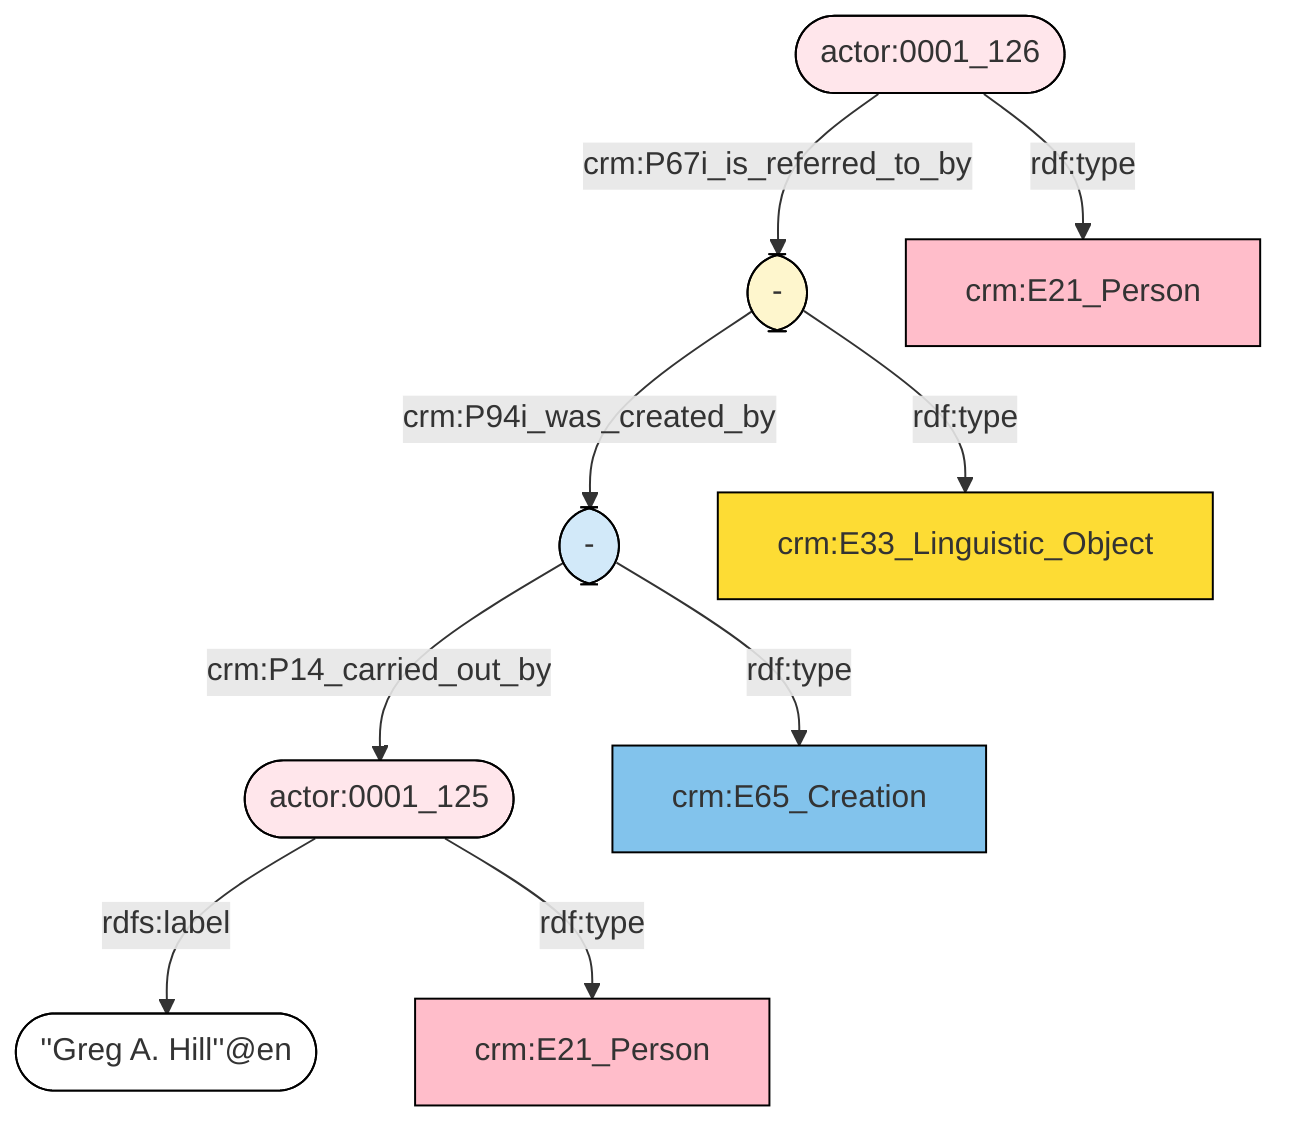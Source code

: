 flowchart TD
classDef Literal fill:#ffffff,stroke:#000000;
classDef Literal_URI fill:,stroke:;
classDef E1_CRM_Entity fill:#ffffff,stroke:#000000;
classDef E1_CRM_Entity_URI fill:#ffffff,stroke:#000000;
classDef E2_Temporal_Entity fill:#82c3ec,stroke:#000000;
classDef E2_Temporal_Entity_URI fill:#d2e9f9,stroke:#000000;
classDef E55_Type fill:#fab565,stroke:#000000;
classDef E55_Type_URI fill:#fde7ce,stroke:#000000;
classDef E52_Time-Span fill:#86bcc8,stroke:#000000;
classDef E52_Time-Span_URI fill:#dcebef,stroke:#000000;
classDef E41_Appellation fill:#fef3ba,stroke:#000000;
classDef E41_Appellation_URI fill:#fffae6,stroke:#000000;
classDef E53_Place fill:#94cc7d,stroke:#000000;
classDef E53_Place_URI fill:#e1f1da,stroke:#000000;
classDef E77_Persistent_Item fill:#ffffff,stroke:#000000;
classDef E77_Persistent_Item_URI fill:#ffffff,stroke:#000000;
classDef E28_Conceptual_Object fill:#fddc34,stroke:#000000;
classDef E28_Conceptual_Object_URI fill:#fef6cd,stroke:#000000;
classDef E18_Physical_Thing fill:#e1ba9c,stroke:#000000;
classDef E18_Physical_Thing_URI fill:#f3e5d8,stroke:#000000;
classDef E39_Actor fill:#ffbdca,stroke:#000000;
classDef E39_Actor_URI fill:#ffe6eb,stroke:#000000;
classDef PC0_Typed_CRM_Property fill:#cc80ff,stroke:#000000;
classDef PC0_Typed_CRM_Property_URI fill:#ebccff,stroke:#000000;
classDef Multi fill:#cccccc,stroke:#000000;
classDef Multi_URI fill:#cccccc,stroke:#000000;
0(["-"]) -->|crm:P14_carried_out_by| 1(["actor:0001_125"])
2(["actor:0001_126"]) -->|crm:P67i_is_referred_to_by| 3(["-"])
3(["-"]) -->|crm:P94i_was_created_by| 0(["-"])
3(["-"]):::E28_Conceptual_Object_URI -->|rdf:type| 4["crm:E33_Linguistic_Object"]:::E28_Conceptual_Object
1(["actor:0001_125"]) -->|rdfs:label| 5(["''Greg A. Hill''@en"]):::Literal
2(["actor:0001_126"]):::E39_Actor_URI -->|rdf:type| 6["crm:E21_Person"]:::E39_Actor
0(["-"]):::E2_Temporal_Entity_URI -->|rdf:type| 7["crm:E65_Creation"]:::E2_Temporal_Entity
1(["actor:0001_125"]):::E39_Actor_URI -->|rdf:type| 8["crm:E21_Person"]:::E39_Actor